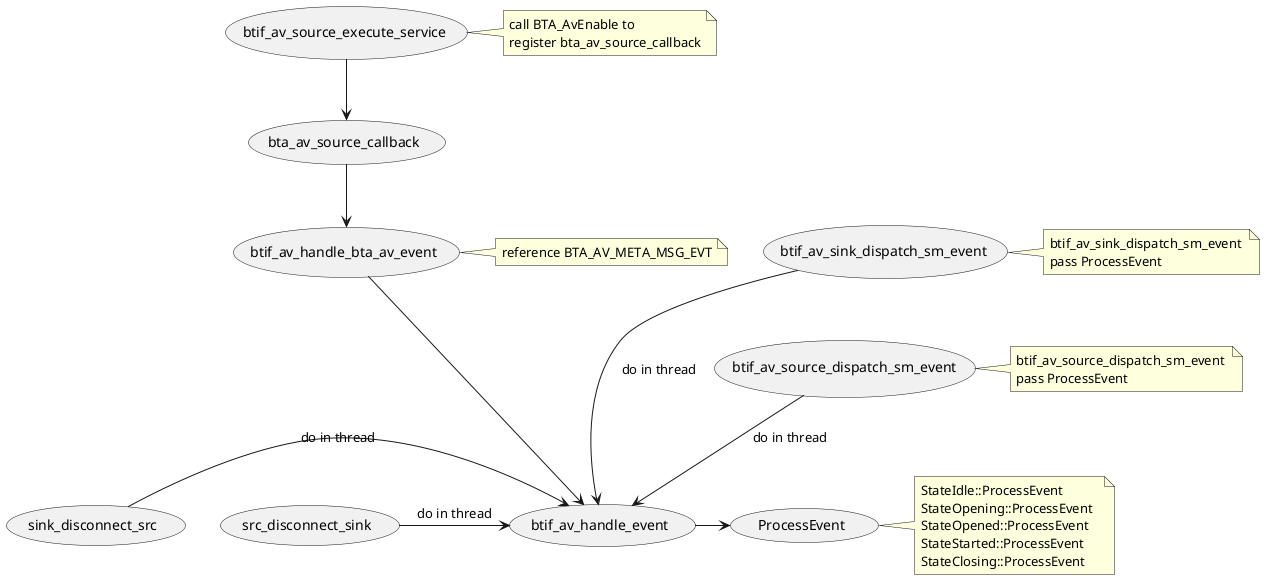 @startuml

(btif_av_source_execute_service) --> (bta_av_source_callback)
(bta_av_source_callback)-->(btif_av_handle_bta_av_event)

(btif_av_sink_dispatch_sm_event)--->(btif_av_handle_event) : do in thread
(btif_av_handle_bta_av_event)--->(btif_av_handle_event)
(btif_av_source_dispatch_sm_event)-->(btif_av_handle_event) : do in thread

(sink_disconnect_src)->(btif_av_handle_event) : do in thread
(src_disconnect_sink)->(btif_av_handle_event) : do in thread

(btif_av_handle_event)->(ProcessEvent)

note right of (btif_av_handle_bta_av_event)
reference BTA_AV_META_MSG_EVT
end note

note right of (btif_av_source_execute_service)
call BTA_AvEnable to
register bta_av_source_callback
end note 

note right of (ProcessEvent)
StateIdle::ProcessEvent
StateOpening::ProcessEvent  
StateOpened::ProcessEvent
StateStarted::ProcessEvent
StateClosing::ProcessEvent
end note

note right of (btif_av_sink_dispatch_sm_event)
btif_av_sink_dispatch_sm_event 
pass ProcessEvent
end note

note right of (btif_av_source_dispatch_sm_event)
btif_av_source_dispatch_sm_event 
pass ProcessEvent
end note

@enduml